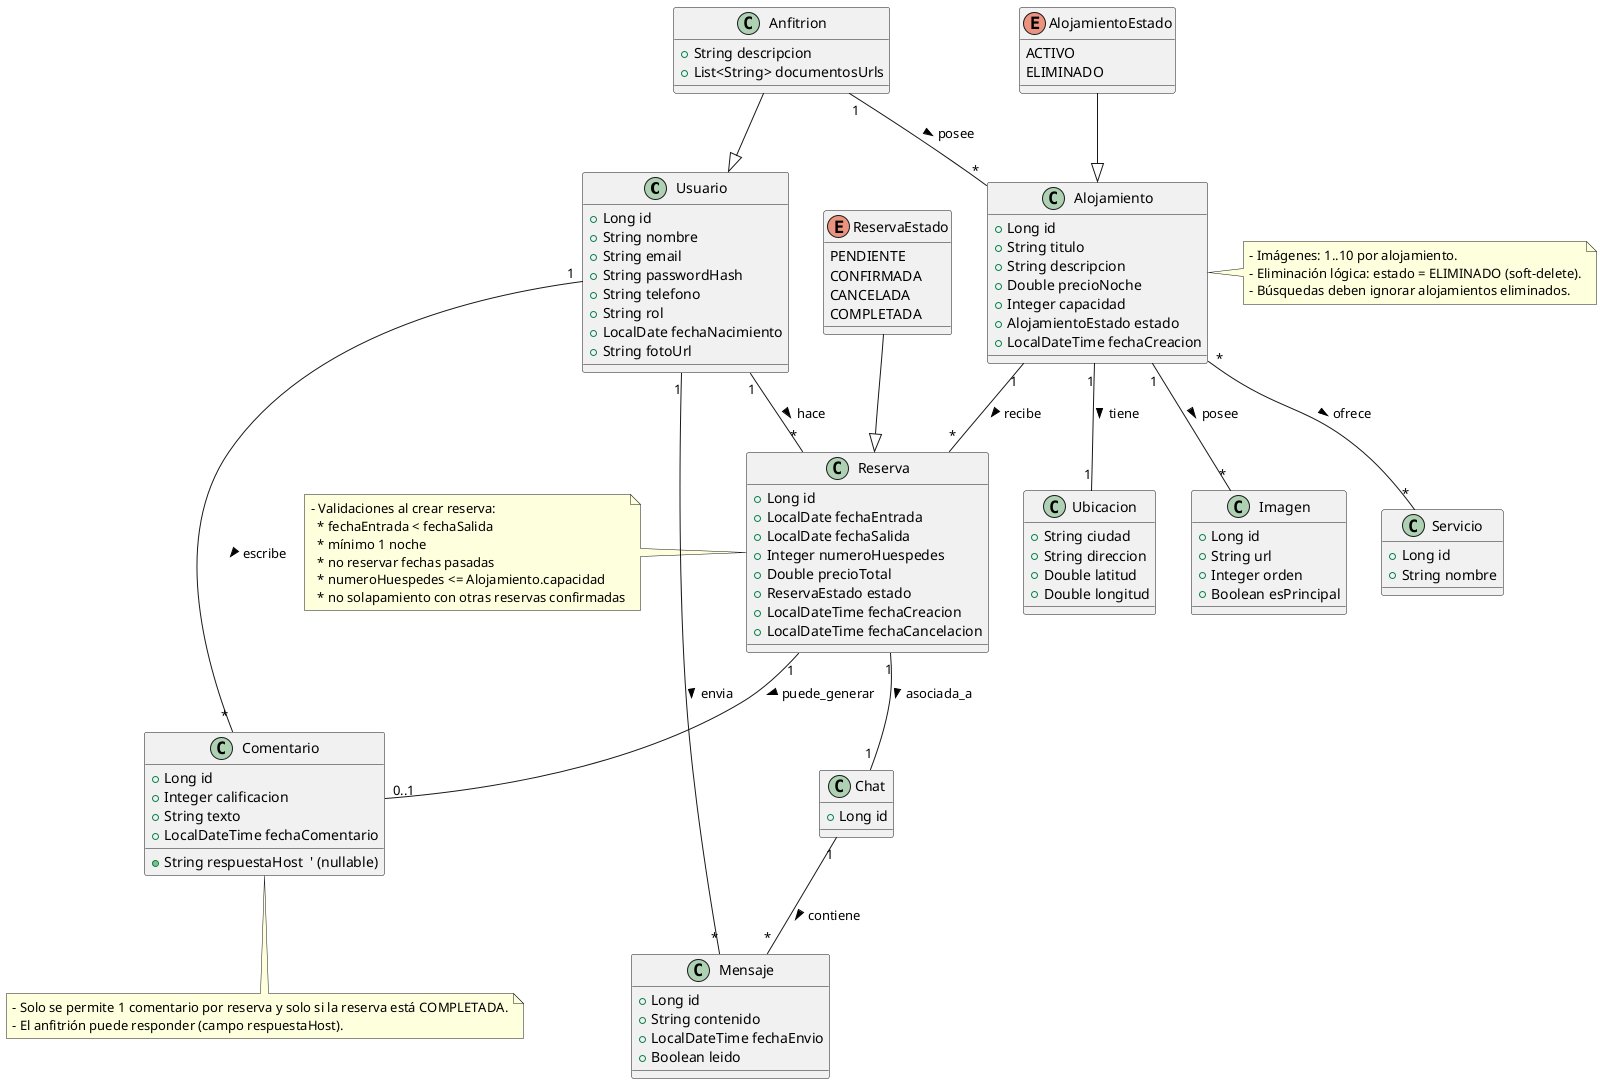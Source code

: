 @startuml DiagramaClasesViviGo
'Diagrama de Clases - ViviGo (Entidades y Relaciones)
class Usuario {
  +Long id
  +String nombre
  +String email
  +String passwordHash
  +String telefono
  +String rol
  +LocalDate fechaNacimiento
  +String fotoUrl
}

class Anfitrion {
  +String descripcion
  +List<String> documentosUrls
}
Anfitrion --|> Usuario

class Ubicacion {
  +String ciudad
  +String direccion
  +Double latitud
  +Double longitud
}

class Alojamiento {
  +Long id
  +String titulo
  +String descripcion
  +Double precioNoche
  +Integer capacidad
  +AlojamientoEstado estado
  +LocalDateTime fechaCreacion
}

class Imagen {
  +Long id
  +String url
  +Integer orden
  +Boolean esPrincipal
}

class Servicio {
  +Long id
  +String nombre
}

class Reserva {
  +Long id
  +LocalDate fechaEntrada
  +LocalDate fechaSalida
  +Integer numeroHuespedes
  +Double precioTotal
  +ReservaEstado estado
  +LocalDateTime fechaCreacion
  +LocalDateTime fechaCancelacion
}

class Comentario {
  +Long id
  +Integer calificacion
  +String texto
  +LocalDateTime fechaComentario
  +String respuestaHost  ' (nullable)
}

class Chat {
  +Long id
}

class Mensaje {
  +Long id
  +String contenido
  +LocalDateTime fechaEnvio
  +Boolean leido
}

enum AlojamientoEstado {
  ACTIVO
  ELIMINADO
}
AlojamientoEstado --|> Alojamiento

enum ReservaEstado {
  PENDIENTE
  CONFIRMADA
  CANCELADA
  COMPLETADA
}
ReservaEstado --|> Reserva


' Associations and multiplicities
Usuario "1" -- "*" Reserva : hace >
Alojamiento "1" -- "*" Reserva : recibe >
Anfitrion "1" -- "*" Alojamiento : posee >
Alojamiento "1" -- "1" Ubicacion : tiene >
Alojamiento "1" -- "*" Imagen : posee >
Alojamiento "*" -- "*" Servicio : ofrece >
Reserva "1" -- "0..1" Comentario : puede_generar >
Reserva "1" -- "1" Chat : asociada_a >
Chat "1" -- "*" Mensaje : contiene >
Usuario "1" -- "*" Comentario : escribe >
Usuario "1" -- "*" Mensaje : envia >

' Constraints / Business rules (notes)
note right of Alojamiento
  - Imágenes: 1..10 por alojamiento.
  - Eliminación lógica: estado = ELIMINADO (soft-delete).
  - Búsquedas deben ignorar alojamientos eliminados.
end note

note left of Reserva
  - Validaciones al crear reserva:
    * fechaEntrada < fechaSalida
    * mínimo 1 noche
    * no reservar fechas pasadas
    * numeroHuespedes <= Alojamiento.capacidad
    * no solapamiento con otras reservas confirmadas
end note

note bottom of Comentario
  - Solo se permite 1 comentario por reserva y solo si la reserva está COMPLETADA.
  - El anfitrión puede responder (campo respuestaHost).
end note

@enduml
